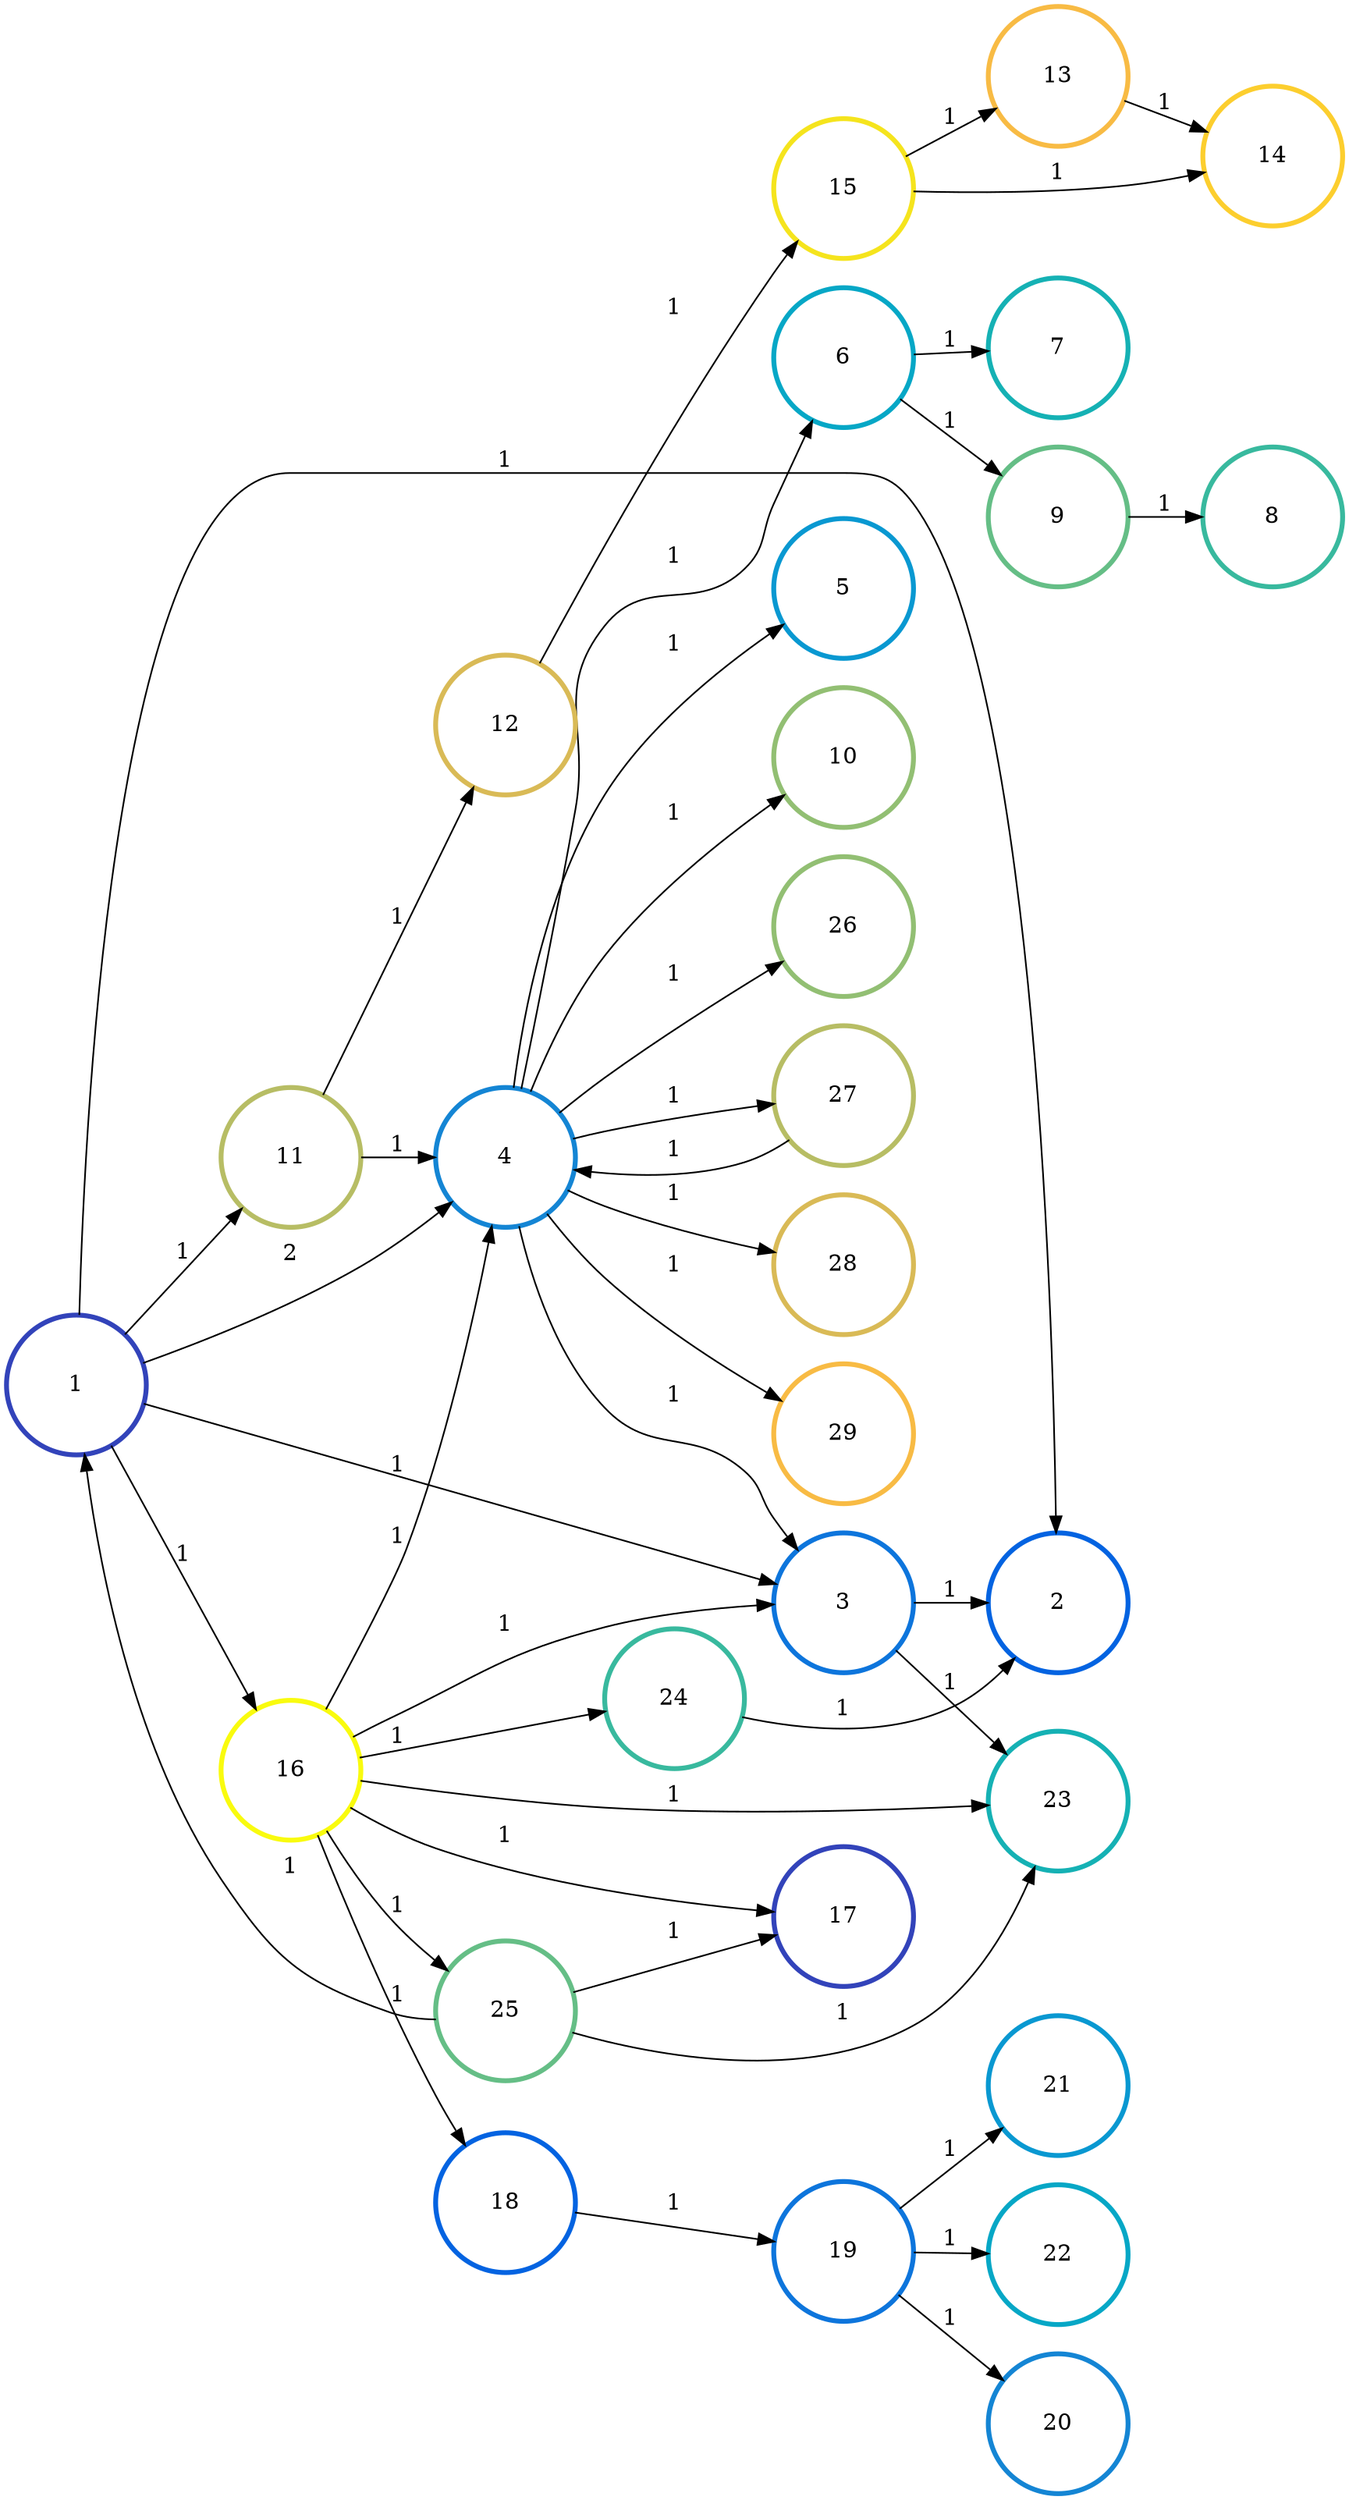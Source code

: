 digraph N {
	overlap="false"
	rankdir="LR"
	0 [label="1",width=1.2,height=1.2,style="",penwidth=3,color="#3243BA"]
	1 [label="2",width=1.2,height=1.2,style="",penwidth=3,color="#0363E1"]
	2 [label="3",width=1.2,height=1.2,style="",penwidth=3,color="#0D75DC"]
	3 [label="4",width=1.2,height=1.2,style="",penwidth=3,color="#1485D4"]
	4 [label="5",width=1.2,height=1.2,style="",penwidth=3,color="#0998D1"]
	5 [label="6",width=1.2,height=1.2,style="",penwidth=3,color="#06A7C6"]
	6 [label="7",width=1.2,height=1.2,style="",penwidth=3,color="#15B1B4"]
	7 [label="8",width=1.2,height=1.2,style="",penwidth=3,color="#38B99E"]
	8 [label="9",width=1.2,height=1.2,style="",penwidth=3,color="#65BE86"]
	9 [label="10",width=1.2,height=1.2,style="",penwidth=3,color="#92BF73"]
	10 [label="11",width=1.2,height=1.2,style="",penwidth=3,color="#B7BD64"]
	11 [label="12",width=1.2,height=1.2,style="",penwidth=3,color="#D9BA56"]
	12 [label="13",width=1.2,height=1.2,style="",penwidth=3,color="#F8BB44"]
	13 [label="14",width=1.2,height=1.2,style="",penwidth=3,color="#FCCE2E"]
	14 [label="15",width=1.2,height=1.2,style="",penwidth=3,color="#F5E41D"]
	15 [label="16",width=1.2,height=1.2,style="",penwidth=3,color="#F9FB0E"]
	16 [label="17",width=1.2,height=1.2,style="",penwidth=3,color="#3243BA"]
	17 [label="18",width=1.2,height=1.2,style="",penwidth=3,color="#0363E1"]
	18 [label="19",width=1.2,height=1.2,style="",penwidth=3,color="#0D75DC"]
	19 [label="20",width=1.2,height=1.2,style="",penwidth=3,color="#1485D4"]
	20 [label="21",width=1.2,height=1.2,style="",penwidth=3,color="#0998D1"]
	21 [label="22",width=1.2,height=1.2,style="",penwidth=3,color="#06A7C6"]
	22 [label="23",width=1.2,height=1.2,style="",penwidth=3,color="#15B1B4"]
	23 [label="24",width=1.2,height=1.2,style="",penwidth=3,color="#38B99E"]
	24 [label="25",width=1.2,height=1.2,style="",penwidth=3,color="#65BE86"]
	25 [label="26",width=1.2,height=1.2,style="",penwidth=3,color="#92BF73"]
	26 [label="27",width=1.2,height=1.2,style="",penwidth=3,color="#B7BD64"]
	27 [label="28",width=1.2,height=1.2,style="",penwidth=3,color="#D9BA56"]
	28 [label="29",width=1.2,height=1.2,style="",penwidth=3,color="#F8BB44"]
	0 -> 1 [penwidth=1,color=black,label="1"]
	0 -> 2 [penwidth=1,color=black,label="1"]
	0 -> 3 [penwidth=1,color=black,label="2"]
	0 -> 10 [penwidth=1,color=black,label="1"]
	0 -> 15 [penwidth=1,color=black,label="1"]
	2 -> 1 [penwidth=1,color=black,label="1"]
	2 -> 22 [penwidth=1,color=black,label="1"]
	3 -> 2 [penwidth=1,color=black,label="1"]
	3 -> 4 [penwidth=1,color=black,label="1"]
	3 -> 5 [penwidth=1,color=black,label="1"]
	3 -> 9 [penwidth=1,color=black,label="1"]
	3 -> 25 [penwidth=1,color=black,label="1"]
	3 -> 26 [penwidth=1,color=black,label="1"]
	3 -> 27 [penwidth=1,color=black,label="1"]
	3 -> 28 [penwidth=1,color=black,label="1"]
	5 -> 6 [penwidth=1,color=black,label="1"]
	5 -> 8 [penwidth=1,color=black,label="1"]
	8 -> 7 [penwidth=1,color=black,label="1"]
	10 -> 3 [penwidth=1,color=black,label="1"]
	10 -> 11 [penwidth=1,color=black,label="1"]
	11 -> 14 [penwidth=1,color=black,label="1"]
	12 -> 13 [penwidth=1,color=black,label="1"]
	14 -> 12 [penwidth=1,color=black,label="1"]
	14 -> 13 [penwidth=1,color=black,label="1"]
	15 -> 2 [penwidth=1,color=black,label="1"]
	15 -> 3 [penwidth=1,color=black,label="1"]
	15 -> 16 [penwidth=1,color=black,label="1"]
	15 -> 17 [penwidth=1,color=black,label="1"]
	15 -> 22 [penwidth=1,color=black,label="1"]
	15 -> 23 [penwidth=1,color=black,label="1"]
	15 -> 24 [penwidth=1,color=black,label="1"]
	17 -> 18 [penwidth=1,color=black,label="1"]
	18 -> 19 [penwidth=1,color=black,label="1"]
	18 -> 20 [penwidth=1,color=black,label="1"]
	18 -> 21 [penwidth=1,color=black,label="1"]
	23 -> 1 [penwidth=1,color=black,label="1"]
	24 -> 0 [penwidth=1,color=black,label="1"]
	24 -> 16 [penwidth=1,color=black,label="1"]
	24 -> 22 [penwidth=1,color=black,label="1"]
	26 -> 3 [penwidth=1,color=black,label="1"]
}
